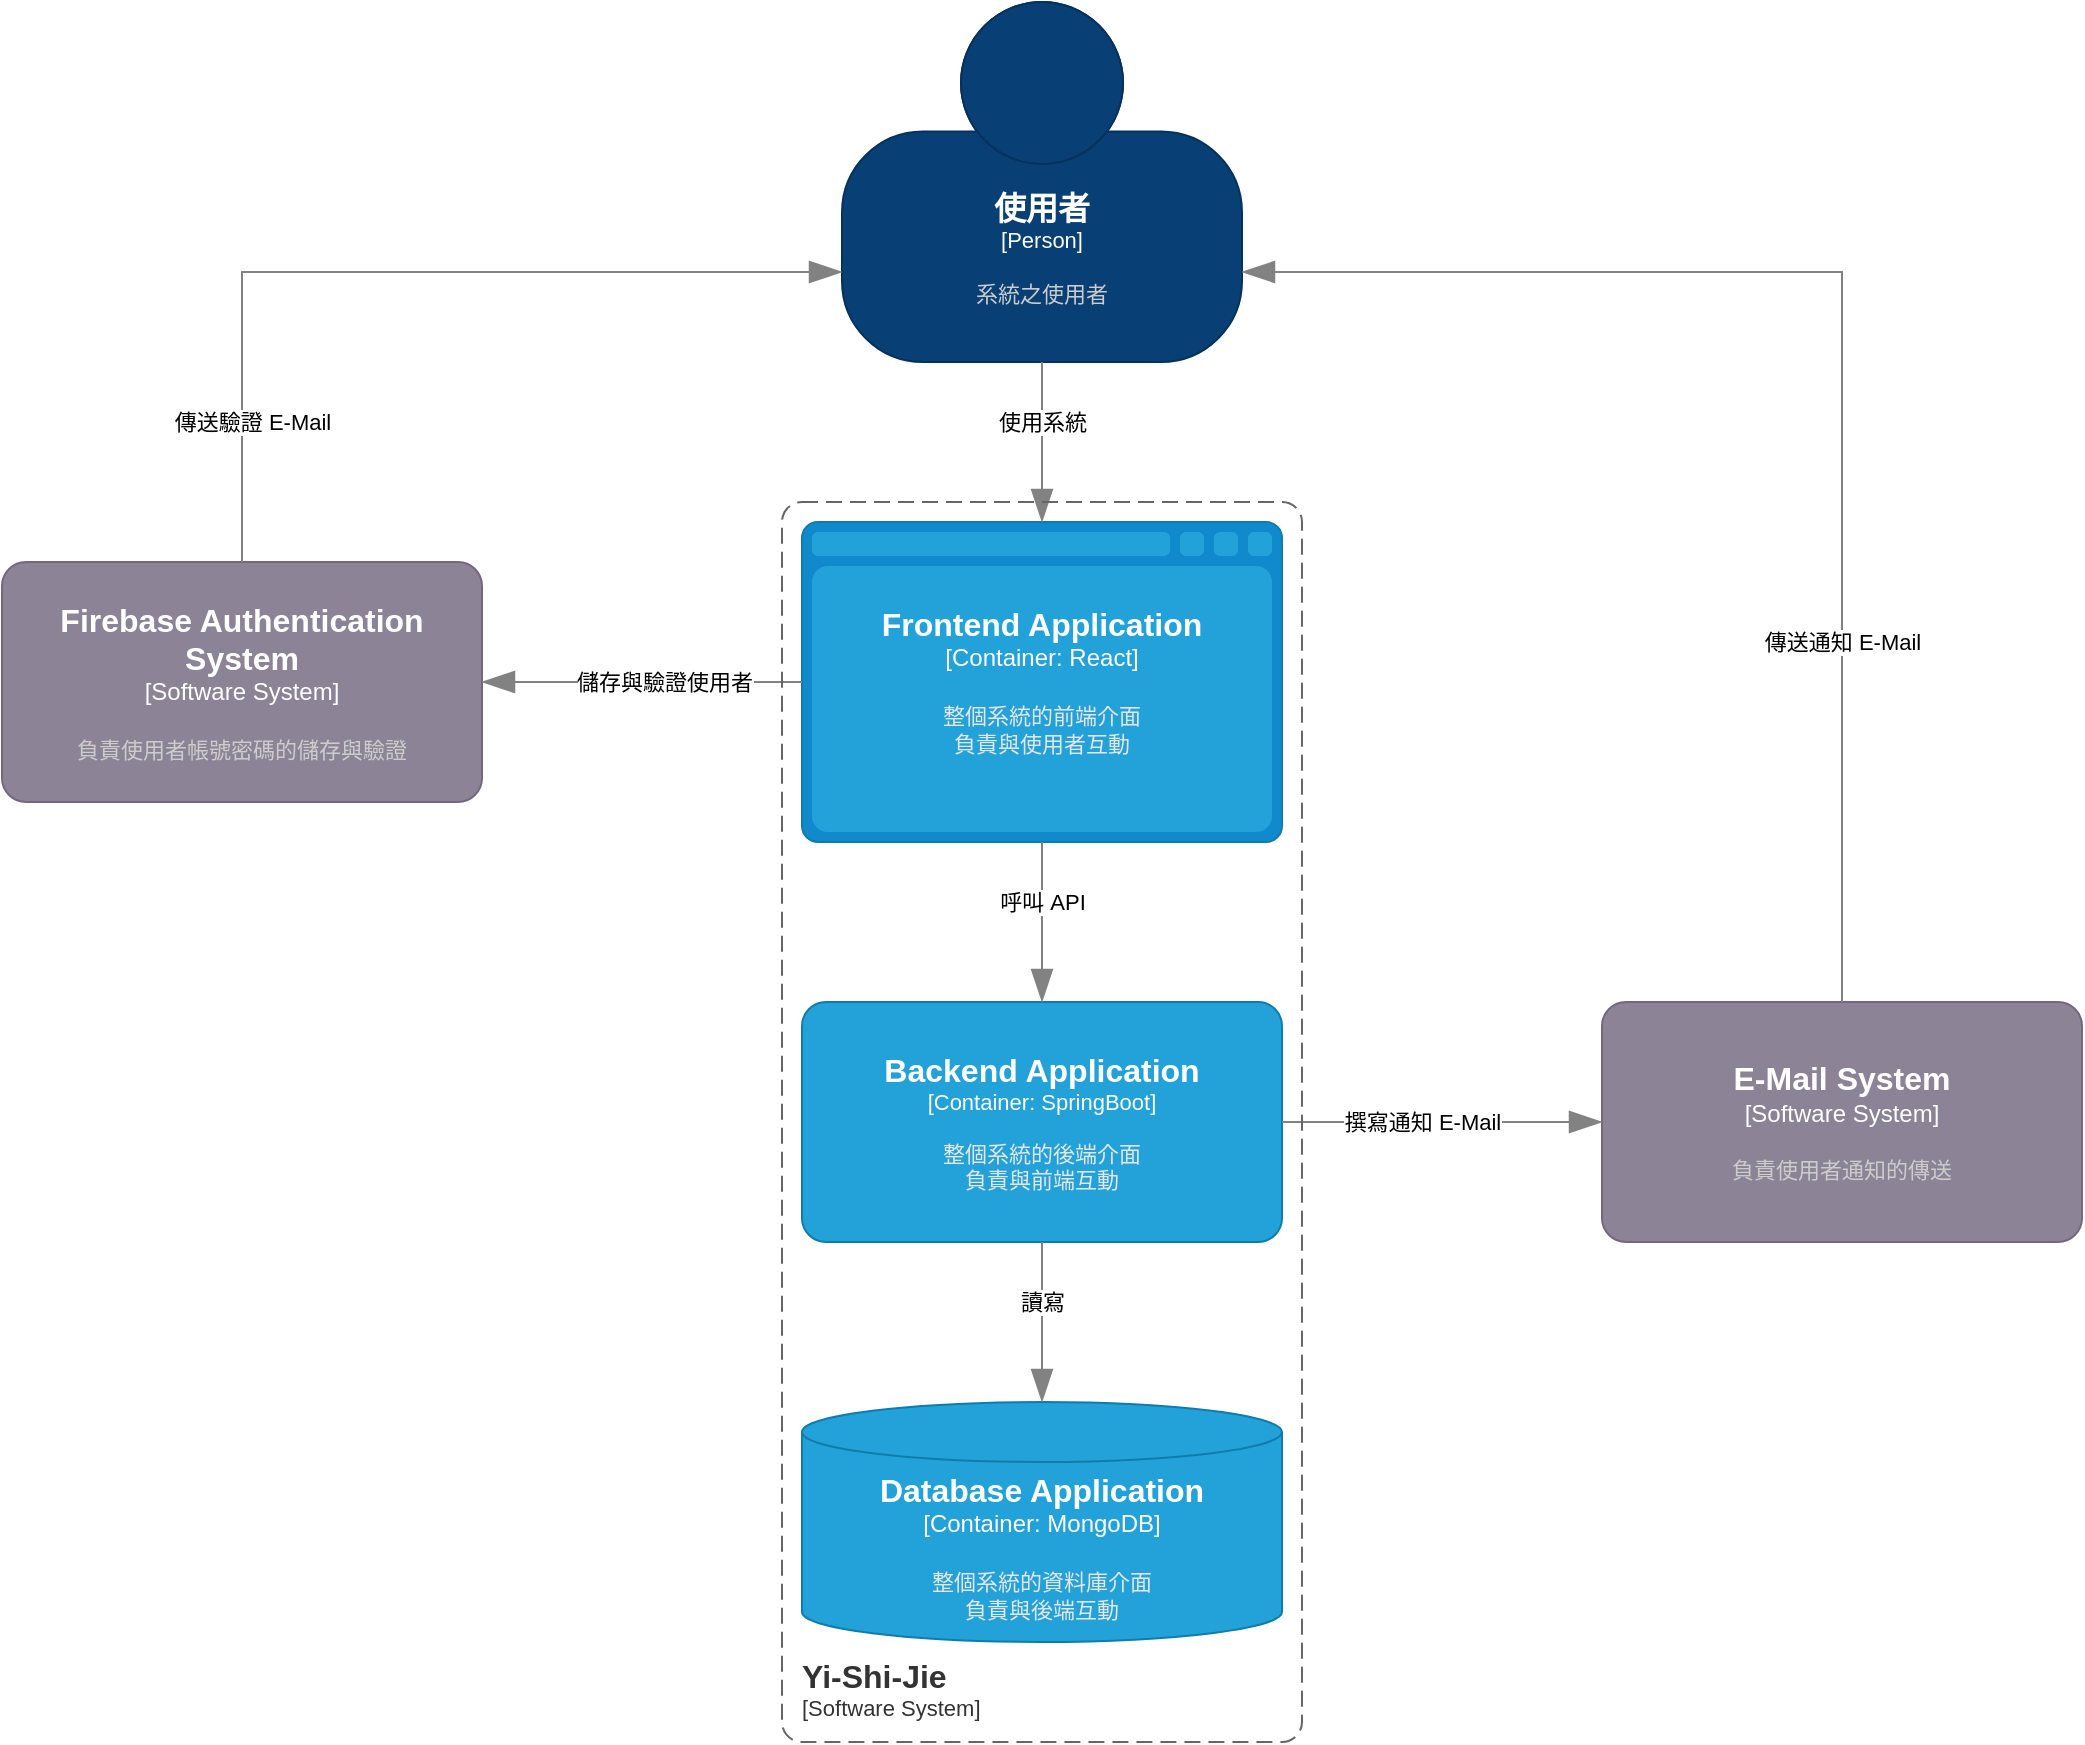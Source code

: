 <mxfile version="26.0.1">
  <diagram name="第 1 页" id="UElYH2GhjZ-hduoGdeAJ">
    <mxGraphModel dx="2449" dy="2090" grid="1" gridSize="10" guides="1" tooltips="1" connect="1" arrows="1" fold="1" page="1" pageScale="1" pageWidth="827" pageHeight="1169" math="0" shadow="0">
      <root>
        <mxCell id="0" />
        <mxCell id="1" parent="0" />
        <object placeholders="1" c4Name="Frontend Application&#xa;" c4Type="Container" c4Technology="React" c4Description="整個系統的前端介面&#xa;負責與使用者互動" label="&lt;font style=&quot;font-size: 16px&quot;&gt;&lt;b&gt;%c4Name%&lt;/b&gt;&lt;/font&gt;&lt;div&gt;[%c4Type%:&amp;nbsp;%c4Technology%]&lt;/div&gt;&lt;br&gt;&lt;div&gt;&lt;font style=&quot;font-size: 11px&quot;&gt;&lt;font color=&quot;#E6E6E6&quot;&gt;%c4Description%&lt;/font&gt;&lt;/div&gt;" id="xspv0pfg9LOaOHLcF0pi-1">
          <mxCell style="shape=mxgraph.c4.webBrowserContainer2;whiteSpace=wrap;html=1;boundedLbl=1;rounded=0;labelBackgroundColor=none;strokeColor=#118ACD;fillColor=#23A2D9;strokeColor=#118ACD;strokeColor2=#0E7DAD;fontSize=12;fontColor=#ffffff;align=center;metaEdit=1;points=[[0.5,0,0],[1,0.25,0],[1,0.5,0],[1,0.75,0],[0.5,1,0],[0,0.75,0],[0,0.5,0],[0,0.25,0]];resizable=0;" vertex="1" parent="1">
            <mxGeometry x="280" y="240" width="240" height="160" as="geometry" />
          </mxCell>
        </object>
        <object placeholders="1" c4Name="使用者" c4Type="Person" c4Description="系統之使用者" label="&lt;font style=&quot;font-size: 16px&quot;&gt;&lt;b&gt;%c4Name%&lt;/b&gt;&lt;/font&gt;&lt;div&gt;[%c4Type%]&lt;/div&gt;&lt;br&gt;&lt;div&gt;&lt;font style=&quot;font-size: 11px&quot;&gt;&lt;font color=&quot;#cccccc&quot;&gt;%c4Description%&lt;/font&gt;&lt;/div&gt;" id="xspv0pfg9LOaOHLcF0pi-2">
          <mxCell style="html=1;fontSize=11;dashed=0;whiteSpace=wrap;fillColor=#083F75;strokeColor=#06315C;fontColor=#ffffff;shape=mxgraph.c4.person2;align=center;metaEdit=1;points=[[0.5,0,0],[1,0.5,0],[1,0.75,0],[0.75,1,0],[0.5,1,0],[0.25,1,0],[0,0.75,0],[0,0.5,0]];resizable=0;" vertex="1" parent="1">
            <mxGeometry x="300" y="-20" width="200" height="180" as="geometry" />
          </mxCell>
        </object>
        <object placeholders="1" c4Name="Backend Application" c4Type="Container" c4Technology="SpringBoot" c4Description="整個系統的後端介面&#xa;負責與前端互動" label="&lt;font style=&quot;font-size: 16px&quot;&gt;&lt;b&gt;%c4Name%&lt;/b&gt;&lt;/font&gt;&lt;div&gt;[%c4Type%: %c4Technology%]&lt;/div&gt;&lt;br&gt;&lt;div&gt;&lt;font style=&quot;font-size: 11px&quot;&gt;&lt;font color=&quot;#E6E6E6&quot;&gt;%c4Description%&lt;/font&gt;&lt;/div&gt;" id="xspv0pfg9LOaOHLcF0pi-3">
          <mxCell style="rounded=1;whiteSpace=wrap;html=1;fontSize=11;labelBackgroundColor=none;fillColor=#23A2D9;fontColor=#ffffff;align=center;arcSize=10;strokeColor=#0E7DAD;metaEdit=1;resizable=0;points=[[0.25,0,0],[0.5,0,0],[0.75,0,0],[1,0.25,0],[1,0.5,0],[1,0.75,0],[0.75,1,0],[0.5,1,0],[0.25,1,0],[0,0.75,0],[0,0.5,0],[0,0.25,0]];" vertex="1" parent="1">
            <mxGeometry x="280" y="480" width="240" height="120" as="geometry" />
          </mxCell>
        </object>
        <object placeholders="1" c4Name="Database Application" c4Type="Container" c4Technology="MongoDB" c4Description="整個系統的資料庫介面&#xa;負責與後端互動" label="&lt;font style=&quot;font-size: 16px&quot;&gt;&lt;b&gt;%c4Name%&lt;/b&gt;&lt;/font&gt;&lt;div&gt;[%c4Type%:&amp;nbsp;%c4Technology%]&lt;/div&gt;&lt;br&gt;&lt;div&gt;&lt;font style=&quot;font-size: 11px&quot;&gt;&lt;font color=&quot;#E6E6E6&quot;&gt;%c4Description%&lt;/font&gt;&lt;/div&gt;" id="xspv0pfg9LOaOHLcF0pi-4">
          <mxCell style="shape=cylinder3;size=15;whiteSpace=wrap;html=1;boundedLbl=1;rounded=0;labelBackgroundColor=none;fillColor=#23A2D9;fontSize=12;fontColor=#ffffff;align=center;strokeColor=#0E7DAD;metaEdit=1;points=[[0.5,0,0],[1,0.25,0],[1,0.5,0],[1,0.75,0],[0.5,1,0],[0,0.75,0],[0,0.5,0],[0,0.25,0]];resizable=0;" vertex="1" parent="1">
            <mxGeometry x="280" y="680" width="240" height="120" as="geometry" />
          </mxCell>
        </object>
        <object placeholders="1" c4Name="Firebase Authentication System" c4Type="Software System" c4Description="負責使用者帳號密碼的儲存與驗證" label="&lt;font style=&quot;font-size: 16px&quot;&gt;&lt;b&gt;%c4Name%&lt;/b&gt;&lt;/font&gt;&lt;div&gt;[%c4Type%]&lt;/div&gt;&lt;br&gt;&lt;div&gt;&lt;font style=&quot;font-size: 11px&quot;&gt;&lt;font color=&quot;#cccccc&quot;&gt;%c4Description%&lt;/font&gt;&lt;/div&gt;" id="xspv0pfg9LOaOHLcF0pi-5">
          <mxCell style="rounded=1;whiteSpace=wrap;html=1;labelBackgroundColor=none;fillColor=#8C8496;fontColor=#ffffff;align=center;arcSize=10;strokeColor=#736782;metaEdit=1;resizable=0;points=[[0.25,0,0],[0.5,0,0],[0.75,0,0],[1,0.25,0],[1,0.5,0],[1,0.75,0],[0.75,1,0],[0.5,1,0],[0.25,1,0],[0,0.75,0],[0,0.5,0],[0,0.25,0]];" vertex="1" parent="1">
            <mxGeometry x="-120" y="260" width="240" height="120" as="geometry" />
          </mxCell>
        </object>
        <object placeholders="1" c4Name="E-Mail System" c4Type="Software System" c4Description="負責使用者通知的傳送" label="&lt;font style=&quot;font-size: 16px&quot;&gt;&lt;b&gt;%c4Name%&lt;/b&gt;&lt;/font&gt;&lt;div&gt;[%c4Type%]&lt;/div&gt;&lt;br&gt;&lt;div&gt;&lt;font style=&quot;font-size: 11px&quot;&gt;&lt;font color=&quot;#cccccc&quot;&gt;%c4Description%&lt;/font&gt;&lt;/div&gt;" id="xspv0pfg9LOaOHLcF0pi-6">
          <mxCell style="rounded=1;whiteSpace=wrap;html=1;labelBackgroundColor=none;fillColor=#8C8496;fontColor=#ffffff;align=center;arcSize=10;strokeColor=#736782;metaEdit=1;resizable=0;points=[[0.25,0,0],[0.5,0,0],[0.75,0,0],[1,0.25,0],[1,0.5,0],[1,0.75,0],[0.75,1,0],[0.5,1,0],[0.25,1,0],[0,0.75,0],[0,0.5,0],[0,0.25,0]];" vertex="1" parent="1">
            <mxGeometry x="680" y="480" width="240" height="120" as="geometry" />
          </mxCell>
        </object>
        <object placeholders="1" c4Type="Relationship" id="xspv0pfg9LOaOHLcF0pi-7">
          <mxCell style="endArrow=blockThin;html=1;fontSize=10;fontColor=#404040;strokeWidth=1;endFill=1;strokeColor=#828282;elbow=vertical;metaEdit=1;endSize=14;startSize=14;jumpStyle=arc;jumpSize=16;rounded=0;edgeStyle=orthogonalEdgeStyle;exitX=0.5;exitY=1;exitDx=0;exitDy=0;exitPerimeter=0;entryX=0.5;entryY=0;entryDx=0;entryDy=0;entryPerimeter=0;" edge="1" parent="1" source="xspv0pfg9LOaOHLcF0pi-2" target="xspv0pfg9LOaOHLcF0pi-1">
            <mxGeometry width="240" relative="1" as="geometry">
              <mxPoint x="380" y="350" as="sourcePoint" />
              <mxPoint x="620" y="350" as="targetPoint" />
            </mxGeometry>
          </mxCell>
        </object>
        <mxCell id="xspv0pfg9LOaOHLcF0pi-8" value="使用系統" style="edgeLabel;html=1;align=center;verticalAlign=middle;resizable=0;points=[];" vertex="1" connectable="0" parent="xspv0pfg9LOaOHLcF0pi-7">
          <mxGeometry x="-0.104" relative="1" as="geometry">
            <mxPoint y="-6" as="offset" />
          </mxGeometry>
        </mxCell>
        <object placeholders="1" c4Type="Relationship" id="xspv0pfg9LOaOHLcF0pi-9">
          <mxCell style="endArrow=blockThin;html=1;fontSize=10;fontColor=#404040;strokeWidth=1;endFill=1;strokeColor=#828282;elbow=vertical;metaEdit=1;endSize=14;startSize=14;jumpStyle=arc;jumpSize=16;rounded=0;edgeStyle=orthogonalEdgeStyle;exitX=0.5;exitY=1;exitDx=0;exitDy=0;exitPerimeter=0;" edge="1" parent="1" source="xspv0pfg9LOaOHLcF0pi-1" target="xspv0pfg9LOaOHLcF0pi-3">
            <mxGeometry width="240" relative="1" as="geometry">
              <mxPoint x="380" y="450" as="sourcePoint" />
              <mxPoint x="570" y="580" as="targetPoint" />
            </mxGeometry>
          </mxCell>
        </object>
        <mxCell id="xspv0pfg9LOaOHLcF0pi-10" value="呼叫 API" style="edgeLabel;html=1;align=center;verticalAlign=middle;resizable=0;points=[];" vertex="1" connectable="0" parent="xspv0pfg9LOaOHLcF0pi-9">
          <mxGeometry x="-0.104" relative="1" as="geometry">
            <mxPoint y="-6" as="offset" />
          </mxGeometry>
        </mxCell>
        <object placeholders="1" c4Type="Relationship" id="xspv0pfg9LOaOHLcF0pi-11">
          <mxCell style="endArrow=blockThin;html=1;fontSize=10;fontColor=#404040;strokeWidth=1;endFill=1;strokeColor=#828282;elbow=vertical;metaEdit=1;endSize=14;startSize=14;jumpStyle=arc;jumpSize=16;rounded=0;edgeStyle=orthogonalEdgeStyle;exitX=0.5;exitY=1;exitDx=0;exitDy=0;exitPerimeter=0;" edge="1" parent="1" source="xspv0pfg9LOaOHLcF0pi-3" target="xspv0pfg9LOaOHLcF0pi-4">
            <mxGeometry width="240" relative="1" as="geometry">
              <mxPoint x="640" y="690" as="sourcePoint" />
              <mxPoint x="640" y="810" as="targetPoint" />
            </mxGeometry>
          </mxCell>
        </object>
        <mxCell id="xspv0pfg9LOaOHLcF0pi-12" value="讀寫" style="edgeLabel;html=1;align=center;verticalAlign=middle;resizable=0;points=[];" vertex="1" connectable="0" parent="xspv0pfg9LOaOHLcF0pi-11">
          <mxGeometry x="-0.104" relative="1" as="geometry">
            <mxPoint y="-6" as="offset" />
          </mxGeometry>
        </mxCell>
        <object placeholders="1" c4Type="Relationship" id="xspv0pfg9LOaOHLcF0pi-13">
          <mxCell style="endArrow=blockThin;html=1;fontSize=10;fontColor=#404040;strokeWidth=1;endFill=1;strokeColor=#828282;elbow=vertical;metaEdit=1;endSize=14;startSize=14;jumpStyle=arc;jumpSize=16;rounded=0;edgeStyle=orthogonalEdgeStyle;exitX=0;exitY=0.5;exitDx=0;exitDy=0;exitPerimeter=0;entryX=1;entryY=0.5;entryDx=0;entryDy=0;entryPerimeter=0;" edge="1" parent="1" source="xspv0pfg9LOaOHLcF0pi-1" target="xspv0pfg9LOaOHLcF0pi-5">
            <mxGeometry width="240" relative="1" as="geometry">
              <mxPoint x="410" y="170" as="sourcePoint" />
              <mxPoint x="410" y="290" as="targetPoint" />
            </mxGeometry>
          </mxCell>
        </object>
        <mxCell id="xspv0pfg9LOaOHLcF0pi-14" value="儲存與驗證使用者" style="edgeLabel;html=1;align=center;verticalAlign=middle;resizable=0;points=[];" vertex="1" connectable="0" parent="xspv0pfg9LOaOHLcF0pi-13">
          <mxGeometry x="-0.104" relative="1" as="geometry">
            <mxPoint x="2" as="offset" />
          </mxGeometry>
        </mxCell>
        <object placeholders="1" c4Type="Relationship" id="xspv0pfg9LOaOHLcF0pi-15">
          <mxCell style="endArrow=blockThin;html=1;fontSize=10;fontColor=#404040;strokeWidth=1;endFill=1;strokeColor=#828282;elbow=vertical;metaEdit=1;endSize=14;startSize=14;jumpStyle=arc;jumpSize=16;rounded=0;edgeStyle=orthogonalEdgeStyle;exitX=0.5;exitY=0;exitDx=0;exitDy=0;exitPerimeter=0;entryX=0;entryY=0.75;entryDx=0;entryDy=0;entryPerimeter=0;" edge="1" parent="1" source="xspv0pfg9LOaOHLcF0pi-5" target="xspv0pfg9LOaOHLcF0pi-2">
            <mxGeometry width="240" relative="1" as="geometry">
              <mxPoint x="290" y="370" as="sourcePoint" />
              <mxPoint x="90" y="370" as="targetPoint" />
            </mxGeometry>
          </mxCell>
        </object>
        <mxCell id="xspv0pfg9LOaOHLcF0pi-16" value="傳送驗證 E-Mail" style="edgeLabel;html=1;align=center;verticalAlign=middle;resizable=0;points=[];" vertex="1" connectable="0" parent="xspv0pfg9LOaOHLcF0pi-15">
          <mxGeometry x="-0.104" relative="1" as="geometry">
            <mxPoint x="-50" y="75" as="offset" />
          </mxGeometry>
        </mxCell>
        <object placeholders="1" c4Type="Relationship" id="xspv0pfg9LOaOHLcF0pi-17">
          <mxCell style="endArrow=blockThin;html=1;fontSize=10;fontColor=#404040;strokeWidth=1;endFill=1;strokeColor=#828282;elbow=vertical;metaEdit=1;endSize=14;startSize=14;jumpStyle=arc;jumpSize=16;rounded=0;edgeStyle=orthogonalEdgeStyle;exitX=0.5;exitY=0;exitDx=0;exitDy=0;exitPerimeter=0;entryX=1;entryY=0.75;entryDx=0;entryDy=0;entryPerimeter=0;" edge="1" parent="1" source="xspv0pfg9LOaOHLcF0pi-6" target="xspv0pfg9LOaOHLcF0pi-2">
            <mxGeometry width="240" relative="1" as="geometry">
              <mxPoint x="-30" y="310" as="sourcePoint" />
              <mxPoint x="310" y="125" as="targetPoint" />
            </mxGeometry>
          </mxCell>
        </object>
        <mxCell id="xspv0pfg9LOaOHLcF0pi-18" value="傳送通知 E-Mail" style="edgeLabel;html=1;align=center;verticalAlign=middle;resizable=0;points=[];" vertex="1" connectable="0" parent="xspv0pfg9LOaOHLcF0pi-17">
          <mxGeometry x="-0.104" relative="1" as="geometry">
            <mxPoint y="118" as="offset" />
          </mxGeometry>
        </mxCell>
        <object placeholders="1" c4Type="Relationship" id="xspv0pfg9LOaOHLcF0pi-19">
          <mxCell style="endArrow=blockThin;html=1;fontSize=10;fontColor=#404040;strokeWidth=1;endFill=1;strokeColor=#828282;elbow=vertical;metaEdit=1;endSize=14;startSize=14;jumpStyle=arc;jumpSize=16;rounded=0;edgeStyle=orthogonalEdgeStyle;exitX=1;exitY=0.5;exitDx=0;exitDy=0;exitPerimeter=0;entryX=0;entryY=0.5;entryDx=0;entryDy=0;entryPerimeter=0;" edge="1" parent="1" source="xspv0pfg9LOaOHLcF0pi-3" target="xspv0pfg9LOaOHLcF0pi-6">
            <mxGeometry width="240" relative="1" as="geometry">
              <mxPoint x="290" y="370" as="sourcePoint" />
              <mxPoint x="90" y="370" as="targetPoint" />
            </mxGeometry>
          </mxCell>
        </object>
        <mxCell id="xspv0pfg9LOaOHLcF0pi-20" value="撰寫通知 E-Mail" style="edgeLabel;html=1;align=center;verticalAlign=middle;resizable=0;points=[];" vertex="1" connectable="0" parent="xspv0pfg9LOaOHLcF0pi-19">
          <mxGeometry x="-0.104" relative="1" as="geometry">
            <mxPoint x="-2" as="offset" />
          </mxGeometry>
        </mxCell>
        <object placeholders="1" c4Name="Yi-Shi-Jie" c4Type="SystemScopeBoundary" c4Application="Software System" label="&lt;font style=&quot;font-size: 16px&quot;&gt;&lt;b&gt;&lt;div style=&quot;text-align: left&quot;&gt;%c4Name%&lt;/div&gt;&lt;/b&gt;&lt;/font&gt;&lt;div style=&quot;text-align: left&quot;&gt;[%c4Application%]&lt;/div&gt;" id="xspv0pfg9LOaOHLcF0pi-23">
          <mxCell style="rounded=1;fontSize=11;whiteSpace=wrap;html=1;dashed=1;arcSize=20;fillColor=none;strokeColor=#666666;fontColor=#333333;labelBackgroundColor=none;align=left;verticalAlign=bottom;labelBorderColor=none;spacingTop=0;spacing=10;dashPattern=8 4;metaEdit=1;rotatable=0;perimeter=rectanglePerimeter;noLabel=0;labelPadding=0;allowArrows=0;connectable=0;expand=0;recursiveResize=0;editable=1;pointerEvents=0;absoluteArcSize=1;points=[[0.25,0,0],[0.5,0,0],[0.75,0,0],[1,0.25,0],[1,0.5,0],[1,0.75,0],[0.75,1,0],[0.5,1,0],[0.25,1,0],[0,0.75,0],[0,0.5,0],[0,0.25,0]];" vertex="1" parent="1">
            <mxGeometry x="270" y="230" width="260" height="620" as="geometry" />
          </mxCell>
        </object>
      </root>
    </mxGraphModel>
  </diagram>
</mxfile>
